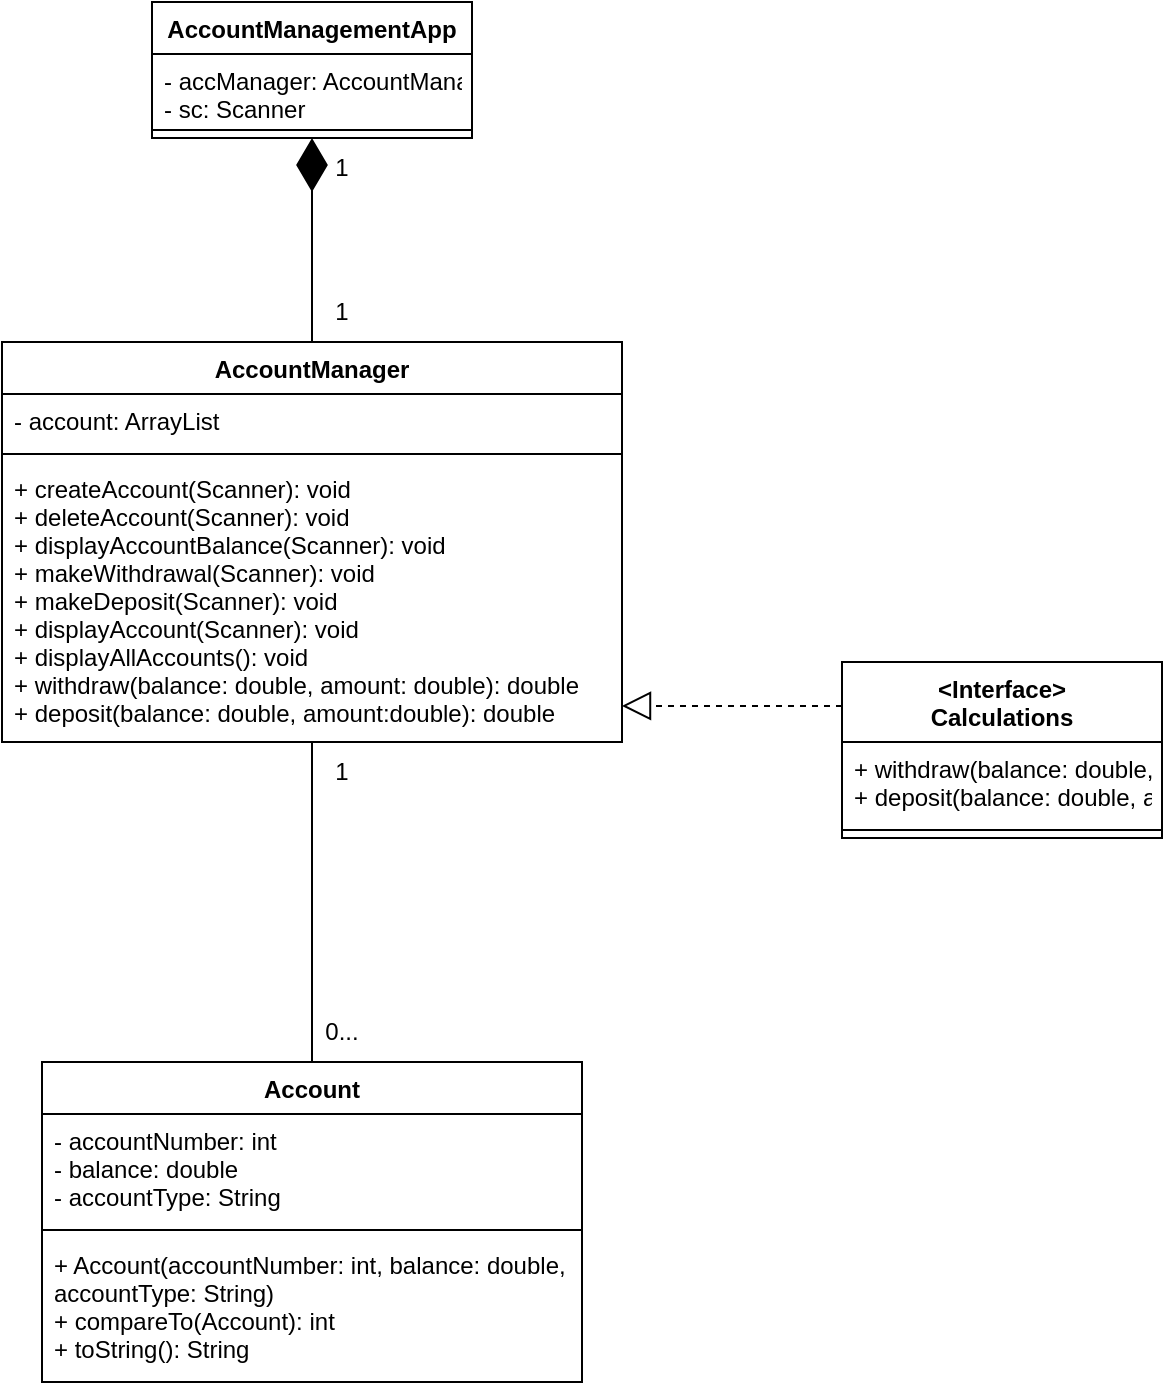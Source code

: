 <mxfile version="19.0.1" type="device"><diagram id="n5R0yccpb9Ompcb_sCmF" name="Page-1"><mxGraphModel dx="1182" dy="827" grid="1" gridSize="10" guides="1" tooltips="1" connect="1" arrows="1" fold="1" page="1" pageScale="1" pageWidth="827" pageHeight="1169" math="0" shadow="0"><root><mxCell id="0"/><mxCell id="1" parent="0"/><mxCell id="sHfc7pylZmdTMJeKYtQ7-1" value="Account" style="swimlane;fontStyle=1;align=center;verticalAlign=top;childLayout=stackLayout;horizontal=1;startSize=26;horizontalStack=0;resizeParent=1;resizeParentMax=0;resizeLast=0;collapsible=1;marginBottom=0;" vertex="1" parent="1"><mxGeometry x="30" y="540" width="270" height="160" as="geometry"/></mxCell><mxCell id="sHfc7pylZmdTMJeKYtQ7-2" value="- accountNumber: int&#10;- balance: double&#10;- accountType: String" style="text;strokeColor=none;fillColor=none;align=left;verticalAlign=top;spacingLeft=4;spacingRight=4;overflow=hidden;rotatable=0;points=[[0,0.5],[1,0.5]];portConstraint=eastwest;" vertex="1" parent="sHfc7pylZmdTMJeKYtQ7-1"><mxGeometry y="26" width="270" height="54" as="geometry"/></mxCell><mxCell id="sHfc7pylZmdTMJeKYtQ7-3" value="" style="line;strokeWidth=1;fillColor=none;align=left;verticalAlign=middle;spacingTop=-1;spacingLeft=3;spacingRight=3;rotatable=0;labelPosition=right;points=[];portConstraint=eastwest;" vertex="1" parent="sHfc7pylZmdTMJeKYtQ7-1"><mxGeometry y="80" width="270" height="8" as="geometry"/></mxCell><mxCell id="sHfc7pylZmdTMJeKYtQ7-4" value="+ Account(accountNumber: int, balance: double, &#10;accountType: String)&#10;+ compareTo(Account): int&#10;+ toString(): String" style="text;strokeColor=none;fillColor=none;align=left;verticalAlign=top;spacingLeft=4;spacingRight=4;overflow=hidden;rotatable=0;points=[[0,0.5],[1,0.5]];portConstraint=eastwest;" vertex="1" parent="sHfc7pylZmdTMJeKYtQ7-1"><mxGeometry y="88" width="270" height="72" as="geometry"/></mxCell><mxCell id="sHfc7pylZmdTMJeKYtQ7-5" value="AccountManagementApp" style="swimlane;fontStyle=1;align=center;verticalAlign=top;childLayout=stackLayout;horizontal=1;startSize=26;horizontalStack=0;resizeParent=1;resizeParentMax=0;resizeLast=0;collapsible=1;marginBottom=0;" vertex="1" parent="1"><mxGeometry x="85" y="10" width="160" height="68" as="geometry"/></mxCell><mxCell id="sHfc7pylZmdTMJeKYtQ7-6" value="- accManager: AccountManager&#10;- sc: Scanner" style="text;strokeColor=none;fillColor=none;align=left;verticalAlign=top;spacingLeft=4;spacingRight=4;overflow=hidden;rotatable=0;points=[[0,0.5],[1,0.5]];portConstraint=eastwest;" vertex="1" parent="sHfc7pylZmdTMJeKYtQ7-5"><mxGeometry y="26" width="160" height="34" as="geometry"/></mxCell><mxCell id="sHfc7pylZmdTMJeKYtQ7-7" value="" style="line;strokeWidth=1;fillColor=none;align=left;verticalAlign=middle;spacingTop=-1;spacingLeft=3;spacingRight=3;rotatable=0;labelPosition=right;points=[];portConstraint=eastwest;" vertex="1" parent="sHfc7pylZmdTMJeKYtQ7-5"><mxGeometry y="60" width="160" height="8" as="geometry"/></mxCell><mxCell id="sHfc7pylZmdTMJeKYtQ7-9" value="&lt;Interface&gt;&#10;Calculations" style="swimlane;fontStyle=1;align=center;verticalAlign=top;childLayout=stackLayout;horizontal=1;startSize=40;horizontalStack=0;resizeParent=1;resizeParentMax=0;resizeLast=0;collapsible=1;marginBottom=0;" vertex="1" parent="1"><mxGeometry x="430" y="340" width="160" height="88" as="geometry"/></mxCell><mxCell id="sHfc7pylZmdTMJeKYtQ7-10" value="+ withdraw(balance: double, amount: double)&#10;+ deposit(balance: double, amount: double)" style="text;strokeColor=none;fillColor=none;align=left;verticalAlign=top;spacingLeft=4;spacingRight=4;overflow=hidden;rotatable=0;points=[[0,0.5],[1,0.5]];portConstraint=eastwest;" vertex="1" parent="sHfc7pylZmdTMJeKYtQ7-9"><mxGeometry y="40" width="160" height="40" as="geometry"/></mxCell><mxCell id="sHfc7pylZmdTMJeKYtQ7-11" value="" style="line;strokeWidth=1;fillColor=none;align=left;verticalAlign=middle;spacingTop=-1;spacingLeft=3;spacingRight=3;rotatable=0;labelPosition=right;points=[];portConstraint=eastwest;" vertex="1" parent="sHfc7pylZmdTMJeKYtQ7-9"><mxGeometry y="80" width="160" height="8" as="geometry"/></mxCell><mxCell id="sHfc7pylZmdTMJeKYtQ7-13" value="AccountManager" style="swimlane;fontStyle=1;align=center;verticalAlign=top;childLayout=stackLayout;horizontal=1;startSize=26;horizontalStack=0;resizeParent=1;resizeParentMax=0;resizeLast=0;collapsible=1;marginBottom=0;" vertex="1" parent="1"><mxGeometry x="10" y="180" width="310" height="200" as="geometry"/></mxCell><mxCell id="sHfc7pylZmdTMJeKYtQ7-14" value="- account: ArrayList" style="text;strokeColor=none;fillColor=none;align=left;verticalAlign=top;spacingLeft=4;spacingRight=4;overflow=hidden;rotatable=0;points=[[0,0.5],[1,0.5]];portConstraint=eastwest;" vertex="1" parent="sHfc7pylZmdTMJeKYtQ7-13"><mxGeometry y="26" width="310" height="26" as="geometry"/></mxCell><mxCell id="sHfc7pylZmdTMJeKYtQ7-15" value="" style="line;strokeWidth=1;fillColor=none;align=left;verticalAlign=middle;spacingTop=-1;spacingLeft=3;spacingRight=3;rotatable=0;labelPosition=right;points=[];portConstraint=eastwest;" vertex="1" parent="sHfc7pylZmdTMJeKYtQ7-13"><mxGeometry y="52" width="310" height="8" as="geometry"/></mxCell><mxCell id="sHfc7pylZmdTMJeKYtQ7-16" value="+ createAccount(Scanner): void&#10;+ deleteAccount(Scanner): void&#10;+ displayAccountBalance(Scanner): void&#10;+ makeWithdrawal(Scanner): void&#10;+ makeDeposit(Scanner): void&#10;+ displayAccount(Scanner): void&#10;+ displayAllAccounts(): void&#10;+ withdraw(balance: double, amount: double): double&#10;+ deposit(balance: double, amount:double): double&#10;" style="text;strokeColor=none;fillColor=none;align=left;verticalAlign=top;spacingLeft=4;spacingRight=4;overflow=hidden;rotatable=0;points=[[0,0.5],[1,0.5]];portConstraint=eastwest;" vertex="1" parent="sHfc7pylZmdTMJeKYtQ7-13"><mxGeometry y="60" width="310" height="140" as="geometry"/></mxCell><mxCell id="sHfc7pylZmdTMJeKYtQ7-19" value="" style="endArrow=diamondThin;endFill=1;endSize=24;html=1;rounded=0;exitX=0.5;exitY=0;exitDx=0;exitDy=0;entryX=0.5;entryY=1;entryDx=0;entryDy=0;" edge="1" parent="1" source="sHfc7pylZmdTMJeKYtQ7-13" target="sHfc7pylZmdTMJeKYtQ7-5"><mxGeometry width="160" relative="1" as="geometry"><mxPoint x="110" y="130" as="sourcePoint"/><mxPoint x="270" y="130" as="targetPoint"/></mxGeometry></mxCell><mxCell id="sHfc7pylZmdTMJeKYtQ7-20" value="1" style="text;html=1;strokeColor=none;fillColor=none;align=center;verticalAlign=middle;whiteSpace=wrap;rounded=0;" vertex="1" parent="1"><mxGeometry x="150" y="150" width="60" height="30" as="geometry"/></mxCell><mxCell id="sHfc7pylZmdTMJeKYtQ7-21" value="1" style="text;html=1;strokeColor=none;fillColor=none;align=center;verticalAlign=middle;whiteSpace=wrap;rounded=0;" vertex="1" parent="1"><mxGeometry x="150" y="78" width="60" height="30" as="geometry"/></mxCell><mxCell id="sHfc7pylZmdTMJeKYtQ7-23" value="0..." style="text;html=1;strokeColor=none;fillColor=none;align=center;verticalAlign=middle;whiteSpace=wrap;rounded=0;" vertex="1" parent="1"><mxGeometry x="150" y="510" width="60" height="30" as="geometry"/></mxCell><mxCell id="sHfc7pylZmdTMJeKYtQ7-24" value="1" style="text;html=1;strokeColor=none;fillColor=none;align=center;verticalAlign=middle;whiteSpace=wrap;rounded=0;" vertex="1" parent="1"><mxGeometry x="150" y="380" width="60" height="30" as="geometry"/></mxCell><mxCell id="sHfc7pylZmdTMJeKYtQ7-25" value="" style="endArrow=none;html=1;rounded=0;exitX=0.5;exitY=0;exitDx=0;exitDy=0;entryX=0.5;entryY=1;entryDx=0;entryDy=0;entryPerimeter=0;" edge="1" parent="1" source="sHfc7pylZmdTMJeKYtQ7-1" target="sHfc7pylZmdTMJeKYtQ7-16"><mxGeometry width="50" height="50" relative="1" as="geometry"><mxPoint x="165" y="540" as="sourcePoint"/><mxPoint x="165" y="380" as="targetPoint"/></mxGeometry></mxCell><mxCell id="sHfc7pylZmdTMJeKYtQ7-26" value="" style="endArrow=block;dashed=1;endFill=0;endSize=12;html=1;rounded=0;exitX=0;exitY=0.25;exitDx=0;exitDy=0;entryX=1;entryY=0.871;entryDx=0;entryDy=0;entryPerimeter=0;" edge="1" parent="1" source="sHfc7pylZmdTMJeKYtQ7-9" target="sHfc7pylZmdTMJeKYtQ7-16"><mxGeometry width="160" relative="1" as="geometry"><mxPoint x="370" y="420" as="sourcePoint"/><mxPoint x="530" y="420" as="targetPoint"/></mxGeometry></mxCell></root></mxGraphModel></diagram></mxfile>